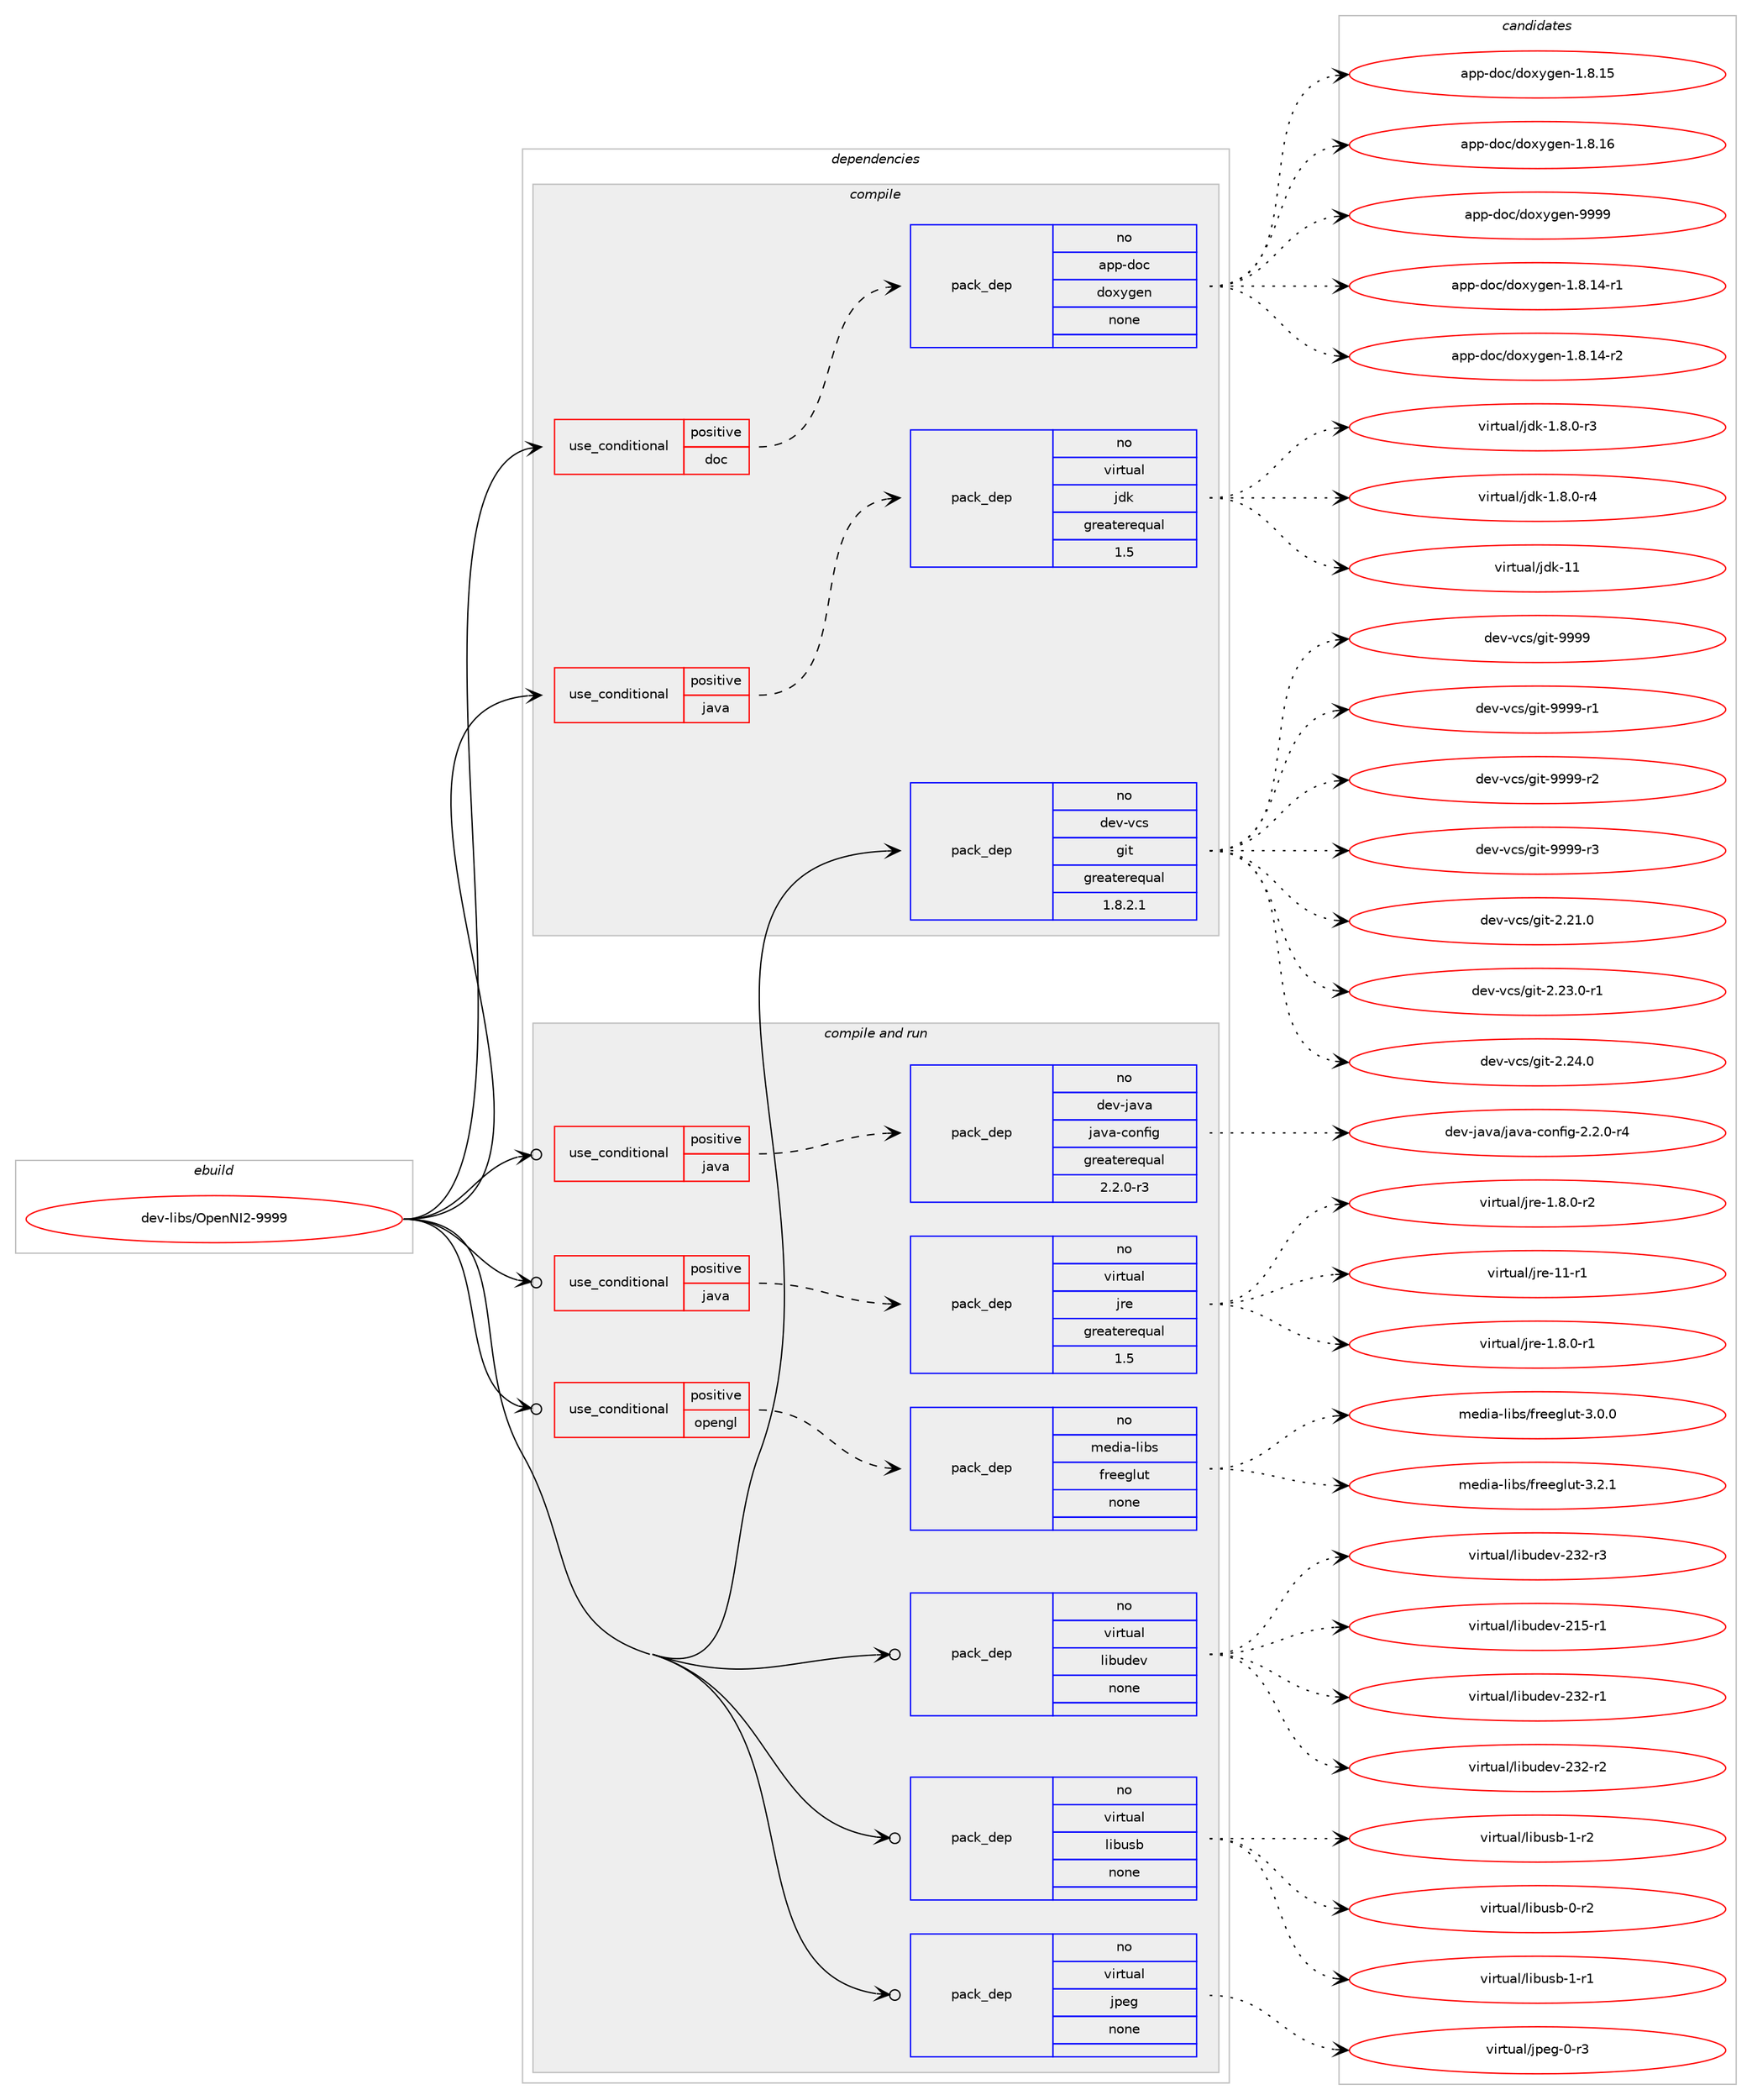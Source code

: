 digraph prolog {

# *************
# Graph options
# *************

newrank=true;
concentrate=true;
compound=true;
graph [rankdir=LR,fontname=Helvetica,fontsize=10,ranksep=1.5];#, ranksep=2.5, nodesep=0.2];
edge  [arrowhead=vee];
node  [fontname=Helvetica,fontsize=10];

# **********
# The ebuild
# **********

subgraph cluster_leftcol {
color=gray;
rank=same;
label=<<i>ebuild</i>>;
id [label="dev-libs/OpenNI2-9999", color=red, width=4, href="../dev-libs/OpenNI2-9999.svg"];
}

# ****************
# The dependencies
# ****************

subgraph cluster_midcol {
color=gray;
label=<<i>dependencies</i>>;
subgraph cluster_compile {
fillcolor="#eeeeee";
style=filled;
label=<<i>compile</i>>;
subgraph cond131015 {
dependency562419 [label=<<TABLE BORDER="0" CELLBORDER="1" CELLSPACING="0" CELLPADDING="4"><TR><TD ROWSPAN="3" CELLPADDING="10">use_conditional</TD></TR><TR><TD>positive</TD></TR><TR><TD>doc</TD></TR></TABLE>>, shape=none, color=red];
subgraph pack420048 {
dependency562420 [label=<<TABLE BORDER="0" CELLBORDER="1" CELLSPACING="0" CELLPADDING="4" WIDTH="220"><TR><TD ROWSPAN="6" CELLPADDING="30">pack_dep</TD></TR><TR><TD WIDTH="110">no</TD></TR><TR><TD>app-doc</TD></TR><TR><TD>doxygen</TD></TR><TR><TD>none</TD></TR><TR><TD></TD></TR></TABLE>>, shape=none, color=blue];
}
dependency562419:e -> dependency562420:w [weight=20,style="dashed",arrowhead="vee"];
}
id:e -> dependency562419:w [weight=20,style="solid",arrowhead="vee"];
subgraph cond131016 {
dependency562421 [label=<<TABLE BORDER="0" CELLBORDER="1" CELLSPACING="0" CELLPADDING="4"><TR><TD ROWSPAN="3" CELLPADDING="10">use_conditional</TD></TR><TR><TD>positive</TD></TR><TR><TD>java</TD></TR></TABLE>>, shape=none, color=red];
subgraph pack420049 {
dependency562422 [label=<<TABLE BORDER="0" CELLBORDER="1" CELLSPACING="0" CELLPADDING="4" WIDTH="220"><TR><TD ROWSPAN="6" CELLPADDING="30">pack_dep</TD></TR><TR><TD WIDTH="110">no</TD></TR><TR><TD>virtual</TD></TR><TR><TD>jdk</TD></TR><TR><TD>greaterequal</TD></TR><TR><TD>1.5</TD></TR></TABLE>>, shape=none, color=blue];
}
dependency562421:e -> dependency562422:w [weight=20,style="dashed",arrowhead="vee"];
}
id:e -> dependency562421:w [weight=20,style="solid",arrowhead="vee"];
subgraph pack420050 {
dependency562423 [label=<<TABLE BORDER="0" CELLBORDER="1" CELLSPACING="0" CELLPADDING="4" WIDTH="220"><TR><TD ROWSPAN="6" CELLPADDING="30">pack_dep</TD></TR><TR><TD WIDTH="110">no</TD></TR><TR><TD>dev-vcs</TD></TR><TR><TD>git</TD></TR><TR><TD>greaterequal</TD></TR><TR><TD>1.8.2.1</TD></TR></TABLE>>, shape=none, color=blue];
}
id:e -> dependency562423:w [weight=20,style="solid",arrowhead="vee"];
}
subgraph cluster_compileandrun {
fillcolor="#eeeeee";
style=filled;
label=<<i>compile and run</i>>;
subgraph cond131017 {
dependency562424 [label=<<TABLE BORDER="0" CELLBORDER="1" CELLSPACING="0" CELLPADDING="4"><TR><TD ROWSPAN="3" CELLPADDING="10">use_conditional</TD></TR><TR><TD>positive</TD></TR><TR><TD>java</TD></TR></TABLE>>, shape=none, color=red];
subgraph pack420051 {
dependency562425 [label=<<TABLE BORDER="0" CELLBORDER="1" CELLSPACING="0" CELLPADDING="4" WIDTH="220"><TR><TD ROWSPAN="6" CELLPADDING="30">pack_dep</TD></TR><TR><TD WIDTH="110">no</TD></TR><TR><TD>dev-java</TD></TR><TR><TD>java-config</TD></TR><TR><TD>greaterequal</TD></TR><TR><TD>2.2.0-r3</TD></TR></TABLE>>, shape=none, color=blue];
}
dependency562424:e -> dependency562425:w [weight=20,style="dashed",arrowhead="vee"];
}
id:e -> dependency562424:w [weight=20,style="solid",arrowhead="odotvee"];
subgraph cond131018 {
dependency562426 [label=<<TABLE BORDER="0" CELLBORDER="1" CELLSPACING="0" CELLPADDING="4"><TR><TD ROWSPAN="3" CELLPADDING="10">use_conditional</TD></TR><TR><TD>positive</TD></TR><TR><TD>java</TD></TR></TABLE>>, shape=none, color=red];
subgraph pack420052 {
dependency562427 [label=<<TABLE BORDER="0" CELLBORDER="1" CELLSPACING="0" CELLPADDING="4" WIDTH="220"><TR><TD ROWSPAN="6" CELLPADDING="30">pack_dep</TD></TR><TR><TD WIDTH="110">no</TD></TR><TR><TD>virtual</TD></TR><TR><TD>jre</TD></TR><TR><TD>greaterequal</TD></TR><TR><TD>1.5</TD></TR></TABLE>>, shape=none, color=blue];
}
dependency562426:e -> dependency562427:w [weight=20,style="dashed",arrowhead="vee"];
}
id:e -> dependency562426:w [weight=20,style="solid",arrowhead="odotvee"];
subgraph cond131019 {
dependency562428 [label=<<TABLE BORDER="0" CELLBORDER="1" CELLSPACING="0" CELLPADDING="4"><TR><TD ROWSPAN="3" CELLPADDING="10">use_conditional</TD></TR><TR><TD>positive</TD></TR><TR><TD>opengl</TD></TR></TABLE>>, shape=none, color=red];
subgraph pack420053 {
dependency562429 [label=<<TABLE BORDER="0" CELLBORDER="1" CELLSPACING="0" CELLPADDING="4" WIDTH="220"><TR><TD ROWSPAN="6" CELLPADDING="30">pack_dep</TD></TR><TR><TD WIDTH="110">no</TD></TR><TR><TD>media-libs</TD></TR><TR><TD>freeglut</TD></TR><TR><TD>none</TD></TR><TR><TD></TD></TR></TABLE>>, shape=none, color=blue];
}
dependency562428:e -> dependency562429:w [weight=20,style="dashed",arrowhead="vee"];
}
id:e -> dependency562428:w [weight=20,style="solid",arrowhead="odotvee"];
subgraph pack420054 {
dependency562430 [label=<<TABLE BORDER="0" CELLBORDER="1" CELLSPACING="0" CELLPADDING="4" WIDTH="220"><TR><TD ROWSPAN="6" CELLPADDING="30">pack_dep</TD></TR><TR><TD WIDTH="110">no</TD></TR><TR><TD>virtual</TD></TR><TR><TD>jpeg</TD></TR><TR><TD>none</TD></TR><TR><TD></TD></TR></TABLE>>, shape=none, color=blue];
}
id:e -> dependency562430:w [weight=20,style="solid",arrowhead="odotvee"];
subgraph pack420055 {
dependency562431 [label=<<TABLE BORDER="0" CELLBORDER="1" CELLSPACING="0" CELLPADDING="4" WIDTH="220"><TR><TD ROWSPAN="6" CELLPADDING="30">pack_dep</TD></TR><TR><TD WIDTH="110">no</TD></TR><TR><TD>virtual</TD></TR><TR><TD>libudev</TD></TR><TR><TD>none</TD></TR><TR><TD></TD></TR></TABLE>>, shape=none, color=blue];
}
id:e -> dependency562431:w [weight=20,style="solid",arrowhead="odotvee"];
subgraph pack420056 {
dependency562432 [label=<<TABLE BORDER="0" CELLBORDER="1" CELLSPACING="0" CELLPADDING="4" WIDTH="220"><TR><TD ROWSPAN="6" CELLPADDING="30">pack_dep</TD></TR><TR><TD WIDTH="110">no</TD></TR><TR><TD>virtual</TD></TR><TR><TD>libusb</TD></TR><TR><TD>none</TD></TR><TR><TD></TD></TR></TABLE>>, shape=none, color=blue];
}
id:e -> dependency562432:w [weight=20,style="solid",arrowhead="odotvee"];
}
subgraph cluster_run {
fillcolor="#eeeeee";
style=filled;
label=<<i>run</i>>;
}
}

# **************
# The candidates
# **************

subgraph cluster_choices {
rank=same;
color=gray;
label=<<i>candidates</i>>;

subgraph choice420048 {
color=black;
nodesep=1;
choice97112112451001119947100111120121103101110454946564649524511449 [label="app-doc/doxygen-1.8.14-r1", color=red, width=4,href="../app-doc/doxygen-1.8.14-r1.svg"];
choice97112112451001119947100111120121103101110454946564649524511450 [label="app-doc/doxygen-1.8.14-r2", color=red, width=4,href="../app-doc/doxygen-1.8.14-r2.svg"];
choice9711211245100111994710011112012110310111045494656464953 [label="app-doc/doxygen-1.8.15", color=red, width=4,href="../app-doc/doxygen-1.8.15.svg"];
choice9711211245100111994710011112012110310111045494656464954 [label="app-doc/doxygen-1.8.16", color=red, width=4,href="../app-doc/doxygen-1.8.16.svg"];
choice971121124510011199471001111201211031011104557575757 [label="app-doc/doxygen-9999", color=red, width=4,href="../app-doc/doxygen-9999.svg"];
dependency562420:e -> choice97112112451001119947100111120121103101110454946564649524511449:w [style=dotted,weight="100"];
dependency562420:e -> choice97112112451001119947100111120121103101110454946564649524511450:w [style=dotted,weight="100"];
dependency562420:e -> choice9711211245100111994710011112012110310111045494656464953:w [style=dotted,weight="100"];
dependency562420:e -> choice9711211245100111994710011112012110310111045494656464954:w [style=dotted,weight="100"];
dependency562420:e -> choice971121124510011199471001111201211031011104557575757:w [style=dotted,weight="100"];
}
subgraph choice420049 {
color=black;
nodesep=1;
choice11810511411611797108471061001074549465646484511451 [label="virtual/jdk-1.8.0-r3", color=red, width=4,href="../virtual/jdk-1.8.0-r3.svg"];
choice11810511411611797108471061001074549465646484511452 [label="virtual/jdk-1.8.0-r4", color=red, width=4,href="../virtual/jdk-1.8.0-r4.svg"];
choice1181051141161179710847106100107454949 [label="virtual/jdk-11", color=red, width=4,href="../virtual/jdk-11.svg"];
dependency562422:e -> choice11810511411611797108471061001074549465646484511451:w [style=dotted,weight="100"];
dependency562422:e -> choice11810511411611797108471061001074549465646484511452:w [style=dotted,weight="100"];
dependency562422:e -> choice1181051141161179710847106100107454949:w [style=dotted,weight="100"];
}
subgraph choice420050 {
color=black;
nodesep=1;
choice10010111845118991154710310511645504650494648 [label="dev-vcs/git-2.21.0", color=red, width=4,href="../dev-vcs/git-2.21.0.svg"];
choice100101118451189911547103105116455046505146484511449 [label="dev-vcs/git-2.23.0-r1", color=red, width=4,href="../dev-vcs/git-2.23.0-r1.svg"];
choice10010111845118991154710310511645504650524648 [label="dev-vcs/git-2.24.0", color=red, width=4,href="../dev-vcs/git-2.24.0.svg"];
choice1001011184511899115471031051164557575757 [label="dev-vcs/git-9999", color=red, width=4,href="../dev-vcs/git-9999.svg"];
choice10010111845118991154710310511645575757574511449 [label="dev-vcs/git-9999-r1", color=red, width=4,href="../dev-vcs/git-9999-r1.svg"];
choice10010111845118991154710310511645575757574511450 [label="dev-vcs/git-9999-r2", color=red, width=4,href="../dev-vcs/git-9999-r2.svg"];
choice10010111845118991154710310511645575757574511451 [label="dev-vcs/git-9999-r3", color=red, width=4,href="../dev-vcs/git-9999-r3.svg"];
dependency562423:e -> choice10010111845118991154710310511645504650494648:w [style=dotted,weight="100"];
dependency562423:e -> choice100101118451189911547103105116455046505146484511449:w [style=dotted,weight="100"];
dependency562423:e -> choice10010111845118991154710310511645504650524648:w [style=dotted,weight="100"];
dependency562423:e -> choice1001011184511899115471031051164557575757:w [style=dotted,weight="100"];
dependency562423:e -> choice10010111845118991154710310511645575757574511449:w [style=dotted,weight="100"];
dependency562423:e -> choice10010111845118991154710310511645575757574511450:w [style=dotted,weight="100"];
dependency562423:e -> choice10010111845118991154710310511645575757574511451:w [style=dotted,weight="100"];
}
subgraph choice420051 {
color=black;
nodesep=1;
choice10010111845106971189747106971189745991111101021051034550465046484511452 [label="dev-java/java-config-2.2.0-r4", color=red, width=4,href="../dev-java/java-config-2.2.0-r4.svg"];
dependency562425:e -> choice10010111845106971189747106971189745991111101021051034550465046484511452:w [style=dotted,weight="100"];
}
subgraph choice420052 {
color=black;
nodesep=1;
choice11810511411611797108471061141014549465646484511449 [label="virtual/jre-1.8.0-r1", color=red, width=4,href="../virtual/jre-1.8.0-r1.svg"];
choice11810511411611797108471061141014549465646484511450 [label="virtual/jre-1.8.0-r2", color=red, width=4,href="../virtual/jre-1.8.0-r2.svg"];
choice11810511411611797108471061141014549494511449 [label="virtual/jre-11-r1", color=red, width=4,href="../virtual/jre-11-r1.svg"];
dependency562427:e -> choice11810511411611797108471061141014549465646484511449:w [style=dotted,weight="100"];
dependency562427:e -> choice11810511411611797108471061141014549465646484511450:w [style=dotted,weight="100"];
dependency562427:e -> choice11810511411611797108471061141014549494511449:w [style=dotted,weight="100"];
}
subgraph choice420053 {
color=black;
nodesep=1;
choice10910110010597451081059811547102114101101103108117116455146484648 [label="media-libs/freeglut-3.0.0", color=red, width=4,href="../media-libs/freeglut-3.0.0.svg"];
choice10910110010597451081059811547102114101101103108117116455146504649 [label="media-libs/freeglut-3.2.1", color=red, width=4,href="../media-libs/freeglut-3.2.1.svg"];
dependency562429:e -> choice10910110010597451081059811547102114101101103108117116455146484648:w [style=dotted,weight="100"];
dependency562429:e -> choice10910110010597451081059811547102114101101103108117116455146504649:w [style=dotted,weight="100"];
}
subgraph choice420054 {
color=black;
nodesep=1;
choice118105114116117971084710611210110345484511451 [label="virtual/jpeg-0-r3", color=red, width=4,href="../virtual/jpeg-0-r3.svg"];
dependency562430:e -> choice118105114116117971084710611210110345484511451:w [style=dotted,weight="100"];
}
subgraph choice420055 {
color=black;
nodesep=1;
choice118105114116117971084710810598117100101118455049534511449 [label="virtual/libudev-215-r1", color=red, width=4,href="../virtual/libudev-215-r1.svg"];
choice118105114116117971084710810598117100101118455051504511449 [label="virtual/libudev-232-r1", color=red, width=4,href="../virtual/libudev-232-r1.svg"];
choice118105114116117971084710810598117100101118455051504511450 [label="virtual/libudev-232-r2", color=red, width=4,href="../virtual/libudev-232-r2.svg"];
choice118105114116117971084710810598117100101118455051504511451 [label="virtual/libudev-232-r3", color=red, width=4,href="../virtual/libudev-232-r3.svg"];
dependency562431:e -> choice118105114116117971084710810598117100101118455049534511449:w [style=dotted,weight="100"];
dependency562431:e -> choice118105114116117971084710810598117100101118455051504511449:w [style=dotted,weight="100"];
dependency562431:e -> choice118105114116117971084710810598117100101118455051504511450:w [style=dotted,weight="100"];
dependency562431:e -> choice118105114116117971084710810598117100101118455051504511451:w [style=dotted,weight="100"];
}
subgraph choice420056 {
color=black;
nodesep=1;
choice1181051141161179710847108105981171159845484511450 [label="virtual/libusb-0-r2", color=red, width=4,href="../virtual/libusb-0-r2.svg"];
choice1181051141161179710847108105981171159845494511449 [label="virtual/libusb-1-r1", color=red, width=4,href="../virtual/libusb-1-r1.svg"];
choice1181051141161179710847108105981171159845494511450 [label="virtual/libusb-1-r2", color=red, width=4,href="../virtual/libusb-1-r2.svg"];
dependency562432:e -> choice1181051141161179710847108105981171159845484511450:w [style=dotted,weight="100"];
dependency562432:e -> choice1181051141161179710847108105981171159845494511449:w [style=dotted,weight="100"];
dependency562432:e -> choice1181051141161179710847108105981171159845494511450:w [style=dotted,weight="100"];
}
}

}

